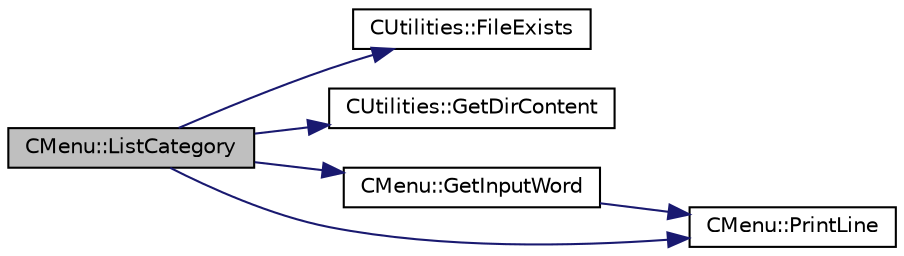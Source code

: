 digraph "CMenu::ListCategory"
{
 // LATEX_PDF_SIZE
  edge [fontname="Helvetica",fontsize="10",labelfontname="Helvetica",labelfontsize="10"];
  node [fontname="Helvetica",fontsize="10",shape=record];
  rankdir="LR";
  Node1 [label="CMenu::ListCategory",height=0.2,width=0.4,color="black", fillcolor="grey75", style="filled", fontcolor="black",tooltip="After reading category name, lists all notes in a category."];
  Node1 -> Node2 [color="midnightblue",fontsize="10",style="solid",fontname="Helvetica"];
  Node2 [label="CUtilities::FileExists",height=0.2,width=0.4,color="black", fillcolor="white", style="filled",URL="$classCUtilities.html#a63f40487b633db992dfcb6e087d6a8d5",tooltip="Checks if a file (for example a note) exists."];
  Node1 -> Node3 [color="midnightblue",fontsize="10",style="solid",fontname="Helvetica"];
  Node3 [label="CUtilities::GetDirContent",height=0.2,width=0.4,color="black", fillcolor="white", style="filled",URL="$classCUtilities.html#a98a3394596f433a7bed6bc572dfb7071",tooltip="Iterates through all files in a folder and then returns those filenames."];
  Node1 -> Node4 [color="midnightblue",fontsize="10",style="solid",fontname="Helvetica"];
  Node4 [label="CMenu::GetInputWord",height=0.2,width=0.4,color="black", fillcolor="white", style="filled",URL="$classCMenu.html#a60d2e9eb6c1af0f20e68c5810dec6bea",tooltip="Prints a message and then waits until newline. Only alfanumeral char are allowed and must be one word..."];
  Node4 -> Node5 [color="midnightblue",fontsize="10",style="solid",fontname="Helvetica"];
  Node5 [label="CMenu::PrintLine",height=0.2,width=0.4,color="black", fillcolor="white", style="filled",URL="$classCMenu.html#af4b786b21df464cd12087782f7a552e3",tooltip="Prints the line in argument to stdout."];
  Node1 -> Node5 [color="midnightblue",fontsize="10",style="solid",fontname="Helvetica"];
}
